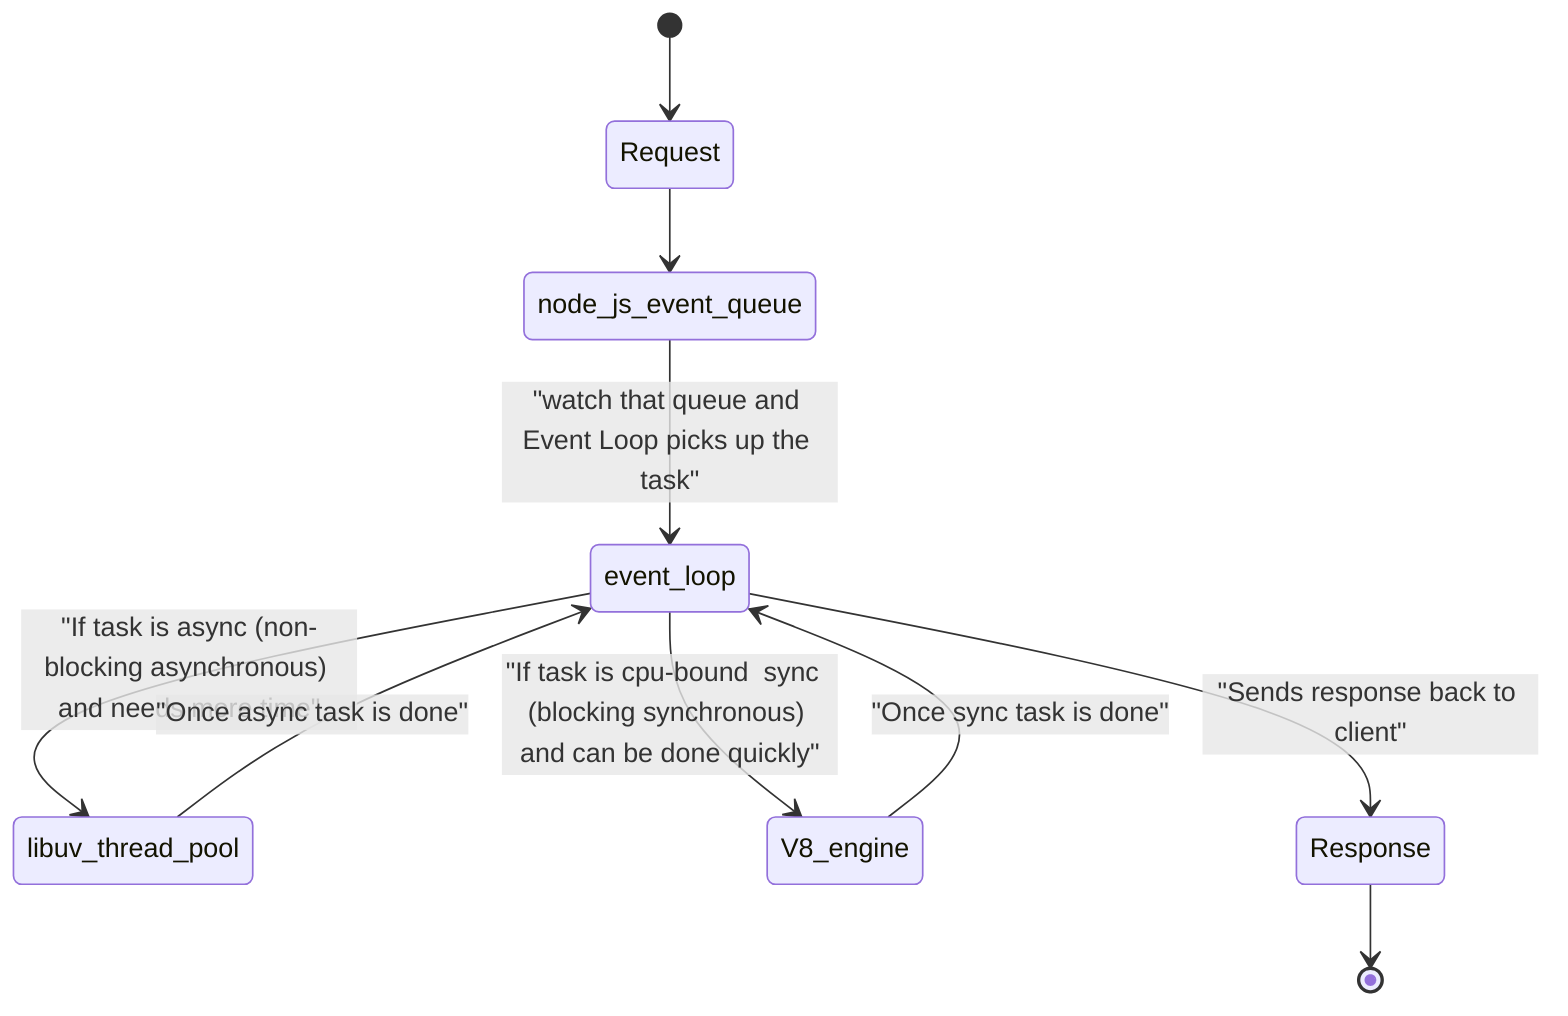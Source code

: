 stateDiagram-v2

    [*] --> Request
    Request --> node_js_event_queue

    node_js_event_queue --> event_loop : "watch that queue and Event Loop picks up the task"
    event_loop --> libuv_thread_pool : "If task is async (non-blocking asynchronous) and needs more time"
    event_loop --> V8_engine : "If task is cpu-bound  sync  (blocking synchronous) and can be done quickly"
    libuv_thread_pool --> event_loop : "Once async task is done"
    V8_engine --> event_loop : "Once sync task is done"
    event_loop --> Response : "Sends response back to client"
    Response --> [*]